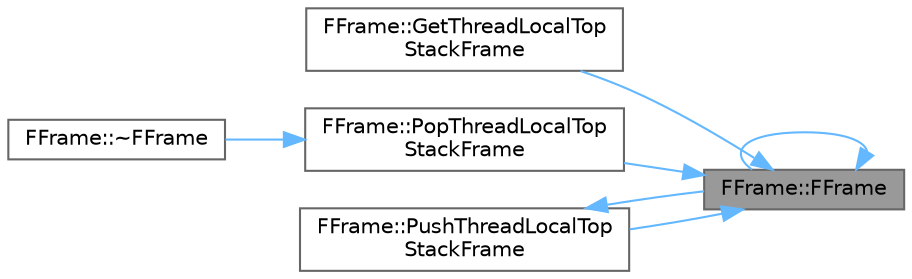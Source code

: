 digraph "FFrame::FFrame"
{
 // INTERACTIVE_SVG=YES
 // LATEX_PDF_SIZE
  bgcolor="transparent";
  edge [fontname=Helvetica,fontsize=10,labelfontname=Helvetica,labelfontsize=10];
  node [fontname=Helvetica,fontsize=10,shape=box,height=0.2,width=0.4];
  rankdir="RL";
  Node1 [id="Node000001",label="FFrame::FFrame",height=0.2,width=0.4,color="gray40", fillcolor="grey60", style="filled", fontcolor="black",tooltip=" "];
  Node1 -> Node1 [id="edge1_Node000001_Node000001",dir="back",color="steelblue1",style="solid",tooltip=" "];
  Node1 -> Node2 [id="edge2_Node000001_Node000002",dir="back",color="steelblue1",style="solid",tooltip=" "];
  Node2 [id="Node000002",label="FFrame::GetThreadLocalTop\lStackFrame",height=0.2,width=0.4,color="grey40", fillcolor="white", style="filled",URL="$d0/d68/structFFrame.html#a382af14b491b26846733d0dd19634542",tooltip=" "];
  Node1 -> Node3 [id="edge3_Node000001_Node000003",dir="back",color="steelblue1",style="solid",tooltip=" "];
  Node3 [id="Node000003",label="FFrame::PopThreadLocalTop\lStackFrame",height=0.2,width=0.4,color="grey40", fillcolor="white", style="filled",URL="$d0/d68/structFFrame.html#ae5c942adf27ee050d86080a7dc0bee2d",tooltip=" "];
  Node3 -> Node4 [id="edge4_Node000003_Node000004",dir="back",color="steelblue1",style="solid",tooltip=" "];
  Node4 [id="Node000004",label="FFrame::~FFrame",height=0.2,width=0.4,color="grey40", fillcolor="white", style="filled",URL="$d0/d68/structFFrame.html#adc8207df7644b02c73bc38ce15917ac6",tooltip=" "];
  Node1 -> Node5 [id="edge5_Node000001_Node000005",dir="back",color="steelblue1",style="solid",tooltip=" "];
  Node5 [id="Node000005",label="FFrame::PushThreadLocalTop\lStackFrame",height=0.2,width=0.4,color="grey40", fillcolor="white", style="filled",URL="$d0/d68/structFFrame.html#a638d55317dbdb1cdb8e7662a2287dc50",tooltip=" "];
  Node5 -> Node1 [id="edge6_Node000005_Node000001",dir="back",color="steelblue1",style="solid",tooltip=" "];
}
